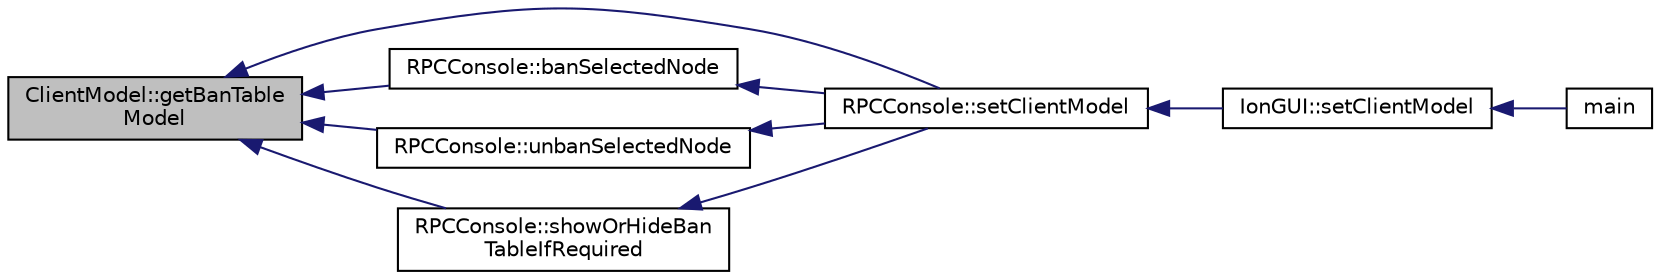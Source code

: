 digraph "ClientModel::getBanTableModel"
{
  edge [fontname="Helvetica",fontsize="10",labelfontname="Helvetica",labelfontsize="10"];
  node [fontname="Helvetica",fontsize="10",shape=record];
  rankdir="LR";
  Node181 [label="ClientModel::getBanTable\lModel",height=0.2,width=0.4,color="black", fillcolor="grey75", style="filled", fontcolor="black"];
  Node181 -> Node182 [dir="back",color="midnightblue",fontsize="10",style="solid",fontname="Helvetica"];
  Node182 [label="RPCConsole::setClientModel",height=0.2,width=0.4,color="black", fillcolor="white", style="filled",URL="$d7/de8/class_r_p_c_console.html#a355349a33664a07628e9ca22a60f5fa7"];
  Node182 -> Node183 [dir="back",color="midnightblue",fontsize="10",style="solid",fontname="Helvetica"];
  Node183 [label="IonGUI::setClientModel",height=0.2,width=0.4,color="black", fillcolor="white", style="filled",URL="$dc/d0b/class_ion_g_u_i.html#aee0c583c834ce4f4c598c29db83b0680",tooltip="Set the client model. "];
  Node183 -> Node184 [dir="back",color="midnightblue",fontsize="10",style="solid",fontname="Helvetica"];
  Node184 [label="main",height=0.2,width=0.4,color="black", fillcolor="white", style="filled",URL="$d5/d2d/ion_8cpp.html#a0ddf1224851353fc92bfbff6f499fa97"];
  Node181 -> Node185 [dir="back",color="midnightblue",fontsize="10",style="solid",fontname="Helvetica"];
  Node185 [label="RPCConsole::banSelectedNode",height=0.2,width=0.4,color="black", fillcolor="white", style="filled",URL="$d7/de8/class_r_p_c_console.html#aacaf485583b6342c5e1877e7582f95c5",tooltip="Ban a selected node on the Peers tab. "];
  Node185 -> Node182 [dir="back",color="midnightblue",fontsize="10",style="solid",fontname="Helvetica"];
  Node181 -> Node186 [dir="back",color="midnightblue",fontsize="10",style="solid",fontname="Helvetica"];
  Node186 [label="RPCConsole::unbanSelectedNode",height=0.2,width=0.4,color="black", fillcolor="white", style="filled",URL="$d7/de8/class_r_p_c_console.html#a9a974887c33bf1d4b25eb6aeea002941",tooltip="Unban a selected node on the Bans tab. "];
  Node186 -> Node182 [dir="back",color="midnightblue",fontsize="10",style="solid",fontname="Helvetica"];
  Node181 -> Node187 [dir="back",color="midnightblue",fontsize="10",style="solid",fontname="Helvetica"];
  Node187 [label="RPCConsole::showOrHideBan\lTableIfRequired",height=0.2,width=0.4,color="black", fillcolor="white", style="filled",URL="$d7/de8/class_r_p_c_console.html#af285a241961af11845a76ea995ca45c5",tooltip="Hides ban table if no bans are present. "];
  Node187 -> Node182 [dir="back",color="midnightblue",fontsize="10",style="solid",fontname="Helvetica"];
}

